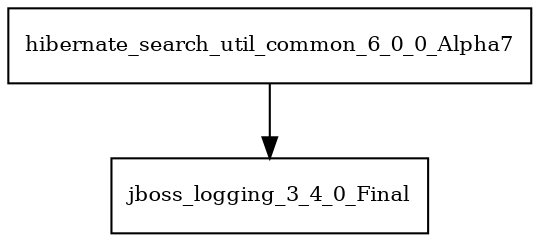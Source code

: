 digraph hibernate_search_util_common_6_0_0_Alpha7_dependencies {
  node [shape = box, fontsize=10.0];
  hibernate_search_util_common_6_0_0_Alpha7 -> jboss_logging_3_4_0_Final;
}
